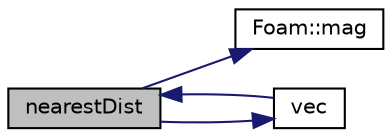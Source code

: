 digraph "nearestDist"
{
  bgcolor="transparent";
  edge [fontname="Helvetica",fontsize="10",labelfontname="Helvetica",labelfontsize="10"];
  node [fontname="Helvetica",fontsize="10",shape=record];
  rankdir="LR";
  Node60 [label="nearestDist",height=0.2,width=0.4,color="black", fillcolor="grey75", style="filled", fontcolor="black"];
  Node60 -> Node61 [color="midnightblue",fontsize="10",style="solid",fontname="Helvetica"];
  Node61 [label="Foam::mag",height=0.2,width=0.4,color="black",URL="$a21851.html#a929da2a3fdcf3dacbbe0487d3a330dae"];
  Node60 -> Node62 [color="midnightblue",fontsize="10",style="solid",fontname="Helvetica"];
  Node62 [label="vec",height=0.2,width=0.4,color="black",URL="$a28705.html#afe9e9ee7500f86e7b1f4c3eac87972c8",tooltip="Return start-end vector. "];
  Node62 -> Node60 [color="midnightblue",fontsize="10",style="solid",fontname="Helvetica"];
}
